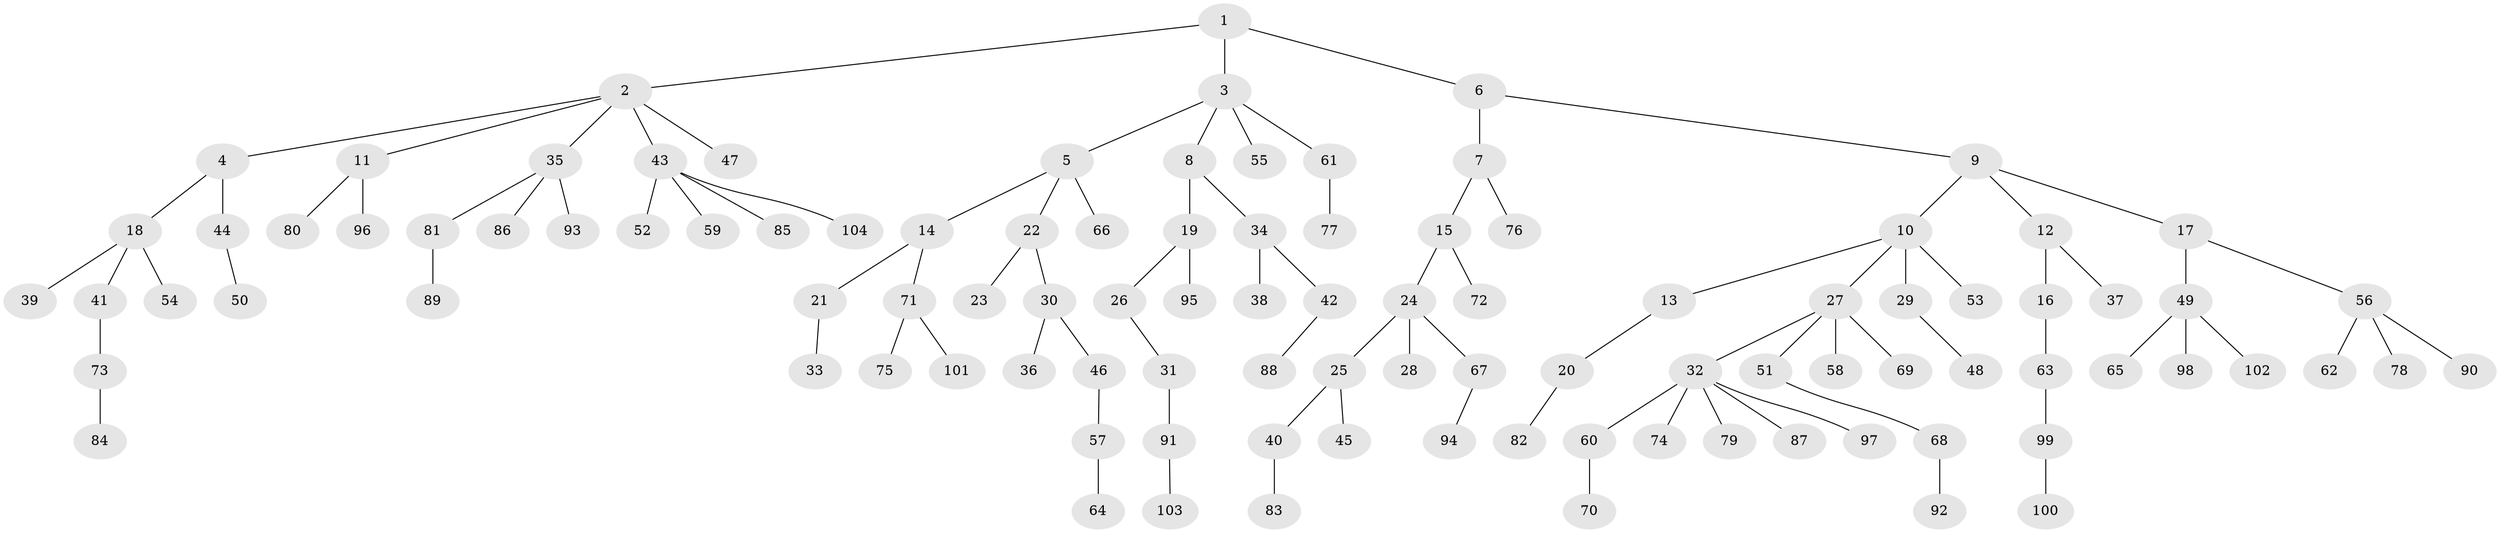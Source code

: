 // coarse degree distribution, {4: 0.057971014492753624, 8: 0.014492753623188406, 6: 0.014492753623188406, 3: 0.13043478260869565, 2: 0.18840579710144928, 5: 0.043478260869565216, 1: 0.5507246376811594}
// Generated by graph-tools (version 1.1) at 2025/24/03/03/25 07:24:06]
// undirected, 104 vertices, 103 edges
graph export_dot {
graph [start="1"]
  node [color=gray90,style=filled];
  1;
  2;
  3;
  4;
  5;
  6;
  7;
  8;
  9;
  10;
  11;
  12;
  13;
  14;
  15;
  16;
  17;
  18;
  19;
  20;
  21;
  22;
  23;
  24;
  25;
  26;
  27;
  28;
  29;
  30;
  31;
  32;
  33;
  34;
  35;
  36;
  37;
  38;
  39;
  40;
  41;
  42;
  43;
  44;
  45;
  46;
  47;
  48;
  49;
  50;
  51;
  52;
  53;
  54;
  55;
  56;
  57;
  58;
  59;
  60;
  61;
  62;
  63;
  64;
  65;
  66;
  67;
  68;
  69;
  70;
  71;
  72;
  73;
  74;
  75;
  76;
  77;
  78;
  79;
  80;
  81;
  82;
  83;
  84;
  85;
  86;
  87;
  88;
  89;
  90;
  91;
  92;
  93;
  94;
  95;
  96;
  97;
  98;
  99;
  100;
  101;
  102;
  103;
  104;
  1 -- 2;
  1 -- 3;
  1 -- 6;
  2 -- 4;
  2 -- 11;
  2 -- 35;
  2 -- 43;
  2 -- 47;
  3 -- 5;
  3 -- 8;
  3 -- 55;
  3 -- 61;
  4 -- 18;
  4 -- 44;
  5 -- 14;
  5 -- 22;
  5 -- 66;
  6 -- 7;
  6 -- 9;
  7 -- 15;
  7 -- 76;
  8 -- 19;
  8 -- 34;
  9 -- 10;
  9 -- 12;
  9 -- 17;
  10 -- 13;
  10 -- 27;
  10 -- 29;
  10 -- 53;
  11 -- 80;
  11 -- 96;
  12 -- 16;
  12 -- 37;
  13 -- 20;
  14 -- 21;
  14 -- 71;
  15 -- 24;
  15 -- 72;
  16 -- 63;
  17 -- 49;
  17 -- 56;
  18 -- 39;
  18 -- 41;
  18 -- 54;
  19 -- 26;
  19 -- 95;
  20 -- 82;
  21 -- 33;
  22 -- 23;
  22 -- 30;
  24 -- 25;
  24 -- 28;
  24 -- 67;
  25 -- 40;
  25 -- 45;
  26 -- 31;
  27 -- 32;
  27 -- 51;
  27 -- 58;
  27 -- 69;
  29 -- 48;
  30 -- 36;
  30 -- 46;
  31 -- 91;
  32 -- 60;
  32 -- 74;
  32 -- 79;
  32 -- 87;
  32 -- 97;
  34 -- 38;
  34 -- 42;
  35 -- 81;
  35 -- 86;
  35 -- 93;
  40 -- 83;
  41 -- 73;
  42 -- 88;
  43 -- 52;
  43 -- 59;
  43 -- 85;
  43 -- 104;
  44 -- 50;
  46 -- 57;
  49 -- 65;
  49 -- 98;
  49 -- 102;
  51 -- 68;
  56 -- 62;
  56 -- 78;
  56 -- 90;
  57 -- 64;
  60 -- 70;
  61 -- 77;
  63 -- 99;
  67 -- 94;
  68 -- 92;
  71 -- 75;
  71 -- 101;
  73 -- 84;
  81 -- 89;
  91 -- 103;
  99 -- 100;
}
